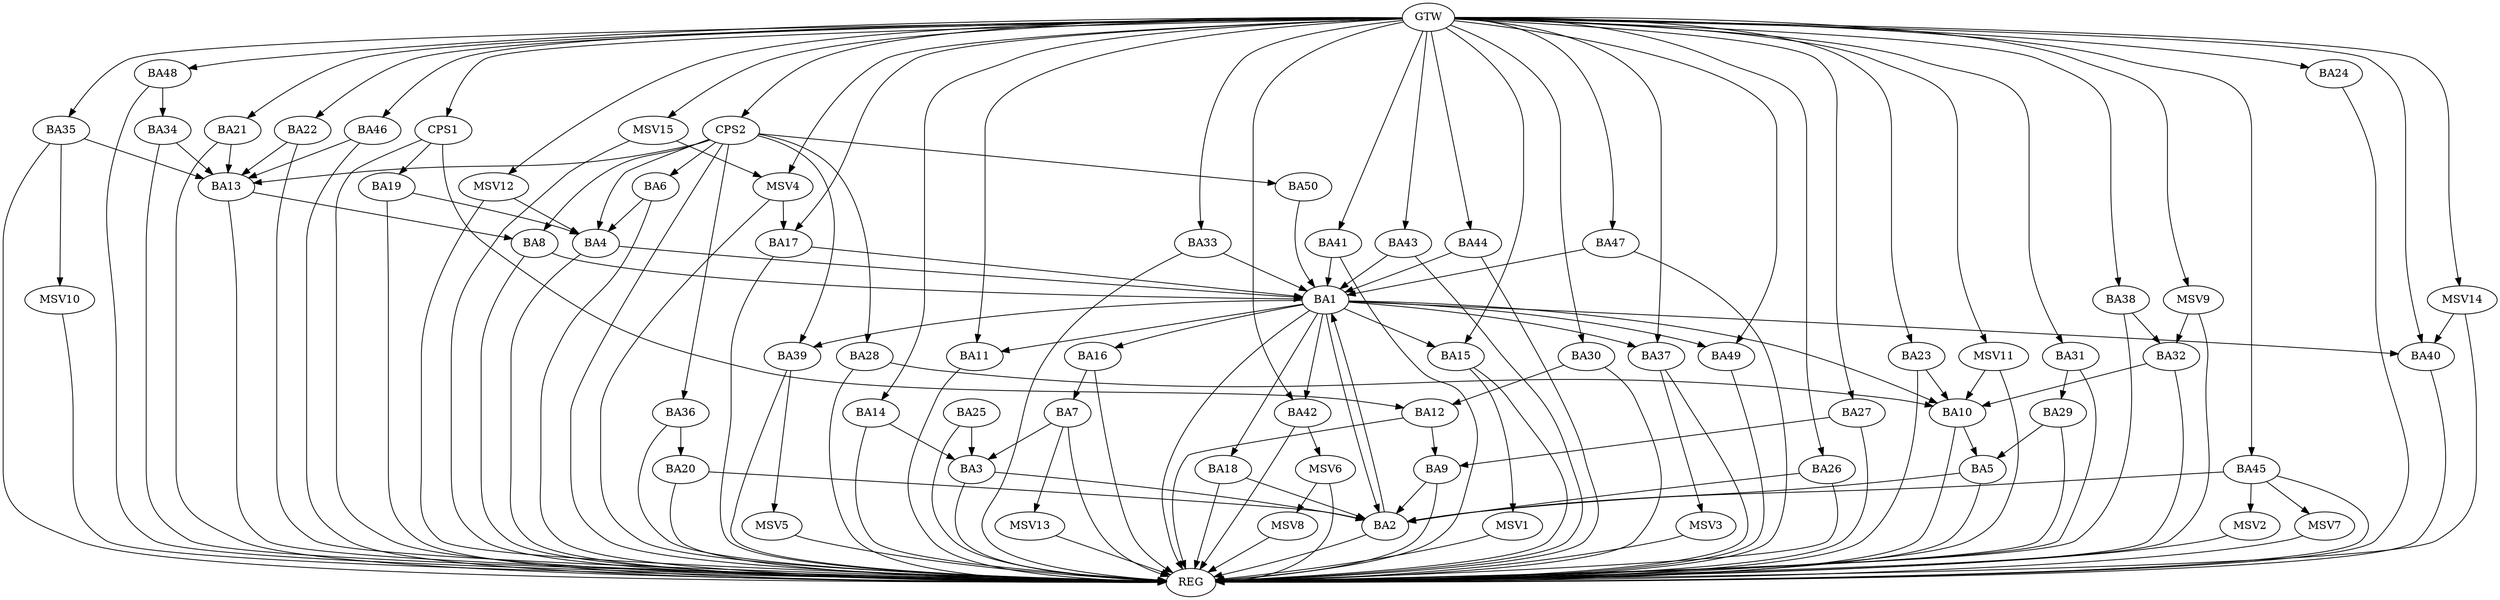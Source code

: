 strict digraph G {
  BA1 [ label="BA1" ];
  BA2 [ label="BA2" ];
  BA3 [ label="BA3" ];
  BA4 [ label="BA4" ];
  BA5 [ label="BA5" ];
  BA6 [ label="BA6" ];
  BA7 [ label="BA7" ];
  BA8 [ label="BA8" ];
  BA9 [ label="BA9" ];
  BA10 [ label="BA10" ];
  BA11 [ label="BA11" ];
  BA12 [ label="BA12" ];
  BA13 [ label="BA13" ];
  BA14 [ label="BA14" ];
  BA15 [ label="BA15" ];
  BA16 [ label="BA16" ];
  BA17 [ label="BA17" ];
  BA18 [ label="BA18" ];
  BA19 [ label="BA19" ];
  BA20 [ label="BA20" ];
  BA21 [ label="BA21" ];
  BA22 [ label="BA22" ];
  BA23 [ label="BA23" ];
  BA24 [ label="BA24" ];
  BA25 [ label="BA25" ];
  BA26 [ label="BA26" ];
  BA27 [ label="BA27" ];
  BA28 [ label="BA28" ];
  BA29 [ label="BA29" ];
  BA30 [ label="BA30" ];
  BA31 [ label="BA31" ];
  BA32 [ label="BA32" ];
  BA33 [ label="BA33" ];
  BA34 [ label="BA34" ];
  BA35 [ label="BA35" ];
  BA36 [ label="BA36" ];
  BA37 [ label="BA37" ];
  BA38 [ label="BA38" ];
  BA39 [ label="BA39" ];
  BA40 [ label="BA40" ];
  BA41 [ label="BA41" ];
  BA42 [ label="BA42" ];
  BA43 [ label="BA43" ];
  BA44 [ label="BA44" ];
  BA45 [ label="BA45" ];
  BA46 [ label="BA46" ];
  BA47 [ label="BA47" ];
  BA48 [ label="BA48" ];
  BA49 [ label="BA49" ];
  BA50 [ label="BA50" ];
  CPS1 [ label="CPS1" ];
  CPS2 [ label="CPS2" ];
  GTW [ label="GTW" ];
  REG [ label="REG" ];
  MSV1 [ label="MSV1" ];
  MSV2 [ label="MSV2" ];
  MSV3 [ label="MSV3" ];
  MSV4 [ label="MSV4" ];
  MSV5 [ label="MSV5" ];
  MSV6 [ label="MSV6" ];
  MSV7 [ label="MSV7" ];
  MSV8 [ label="MSV8" ];
  MSV9 [ label="MSV9" ];
  MSV10 [ label="MSV10" ];
  MSV11 [ label="MSV11" ];
  MSV12 [ label="MSV12" ];
  MSV13 [ label="MSV13" ];
  MSV14 [ label="MSV14" ];
  MSV15 [ label="MSV15" ];
  BA1 -> BA2;
  BA2 -> BA1;
  BA3 -> BA2;
  BA4 -> BA1;
  BA5 -> BA2;
  BA6 -> BA4;
  BA7 -> BA3;
  BA8 -> BA1;
  BA9 -> BA2;
  BA10 -> BA5;
  BA12 -> BA9;
  BA13 -> BA8;
  BA14 -> BA3;
  BA16 -> BA7;
  BA17 -> BA1;
  BA18 -> BA2;
  BA19 -> BA4;
  BA20 -> BA2;
  BA21 -> BA13;
  BA22 -> BA13;
  BA23 -> BA10;
  BA25 -> BA3;
  BA26 -> BA2;
  BA27 -> BA9;
  BA28 -> BA10;
  BA29 -> BA5;
  BA30 -> BA12;
  BA31 -> BA29;
  BA32 -> BA10;
  BA33 -> BA1;
  BA34 -> BA13;
  BA35 -> BA13;
  BA36 -> BA20;
  BA38 -> BA32;
  BA41 -> BA1;
  BA43 -> BA1;
  BA44 -> BA1;
  BA45 -> BA2;
  BA46 -> BA13;
  BA47 -> BA1;
  BA48 -> BA34;
  BA50 -> BA1;
  CPS1 -> BA19;
  CPS1 -> BA12;
  CPS2 -> BA28;
  CPS2 -> BA39;
  CPS2 -> BA13;
  CPS2 -> BA36;
  CPS2 -> BA50;
  CPS2 -> BA6;
  CPS2 -> BA8;
  CPS2 -> BA4;
  GTW -> BA11;
  GTW -> BA14;
  GTW -> BA15;
  GTW -> BA17;
  GTW -> BA21;
  GTW -> BA22;
  GTW -> BA23;
  GTW -> BA24;
  GTW -> BA26;
  GTW -> BA27;
  GTW -> BA30;
  GTW -> BA31;
  GTW -> BA33;
  GTW -> BA35;
  GTW -> BA37;
  GTW -> BA38;
  GTW -> BA40;
  GTW -> BA41;
  GTW -> BA42;
  GTW -> BA43;
  GTW -> BA44;
  GTW -> BA45;
  GTW -> BA46;
  GTW -> BA47;
  GTW -> BA48;
  GTW -> BA49;
  GTW -> CPS1;
  GTW -> CPS2;
  BA1 -> REG;
  BA2 -> REG;
  BA3 -> REG;
  BA4 -> REG;
  BA5 -> REG;
  BA6 -> REG;
  BA7 -> REG;
  BA8 -> REG;
  BA9 -> REG;
  BA10 -> REG;
  BA11 -> REG;
  BA12 -> REG;
  BA13 -> REG;
  BA14 -> REG;
  BA15 -> REG;
  BA16 -> REG;
  BA17 -> REG;
  BA18 -> REG;
  BA19 -> REG;
  BA20 -> REG;
  BA21 -> REG;
  BA22 -> REG;
  BA23 -> REG;
  BA24 -> REG;
  BA25 -> REG;
  BA26 -> REG;
  BA27 -> REG;
  BA28 -> REG;
  BA29 -> REG;
  BA30 -> REG;
  BA31 -> REG;
  BA32 -> REG;
  BA33 -> REG;
  BA34 -> REG;
  BA35 -> REG;
  BA36 -> REG;
  BA37 -> REG;
  BA38 -> REG;
  BA39 -> REG;
  BA40 -> REG;
  BA41 -> REG;
  BA42 -> REG;
  BA43 -> REG;
  BA44 -> REG;
  BA45 -> REG;
  BA46 -> REG;
  BA47 -> REG;
  BA48 -> REG;
  BA49 -> REG;
  CPS1 -> REG;
  CPS2 -> REG;
  BA1 -> BA11;
  BA1 -> BA18;
  BA1 -> BA10;
  BA1 -> BA15;
  BA1 -> BA49;
  BA1 -> BA37;
  BA1 -> BA16;
  BA1 -> BA42;
  BA1 -> BA39;
  BA1 -> BA40;
  BA15 -> MSV1;
  MSV1 -> REG;
  BA45 -> MSV2;
  MSV2 -> REG;
  BA37 -> MSV3;
  MSV3 -> REG;
  MSV4 -> BA17;
  GTW -> MSV4;
  MSV4 -> REG;
  BA39 -> MSV5;
  MSV5 -> REG;
  BA42 -> MSV6;
  MSV6 -> REG;
  BA45 -> MSV7;
  MSV7 -> REG;
  MSV6 -> MSV8;
  MSV8 -> REG;
  MSV9 -> BA32;
  GTW -> MSV9;
  MSV9 -> REG;
  BA35 -> MSV10;
  MSV10 -> REG;
  MSV11 -> BA10;
  GTW -> MSV11;
  MSV11 -> REG;
  MSV12 -> BA4;
  GTW -> MSV12;
  MSV12 -> REG;
  BA7 -> MSV13;
  MSV13 -> REG;
  MSV14 -> BA40;
  GTW -> MSV14;
  MSV14 -> REG;
  MSV15 -> MSV4;
  GTW -> MSV15;
  MSV15 -> REG;
}
